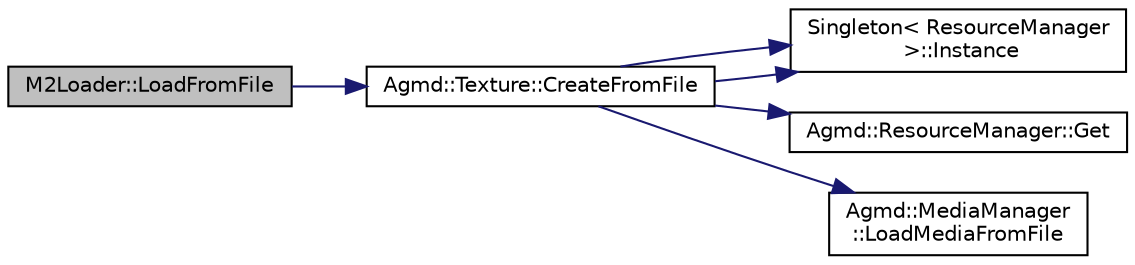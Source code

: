 digraph "M2Loader::LoadFromFile"
{
  edge [fontname="Helvetica",fontsize="10",labelfontname="Helvetica",labelfontsize="10"];
  node [fontname="Helvetica",fontsize="10",shape=record];
  rankdir="LR";
  Node1 [label="M2Loader::LoadFromFile",height=0.2,width=0.4,color="black", fillcolor="grey75", style="filled" fontcolor="black"];
  Node1 -> Node2 [color="midnightblue",fontsize="10",style="solid"];
  Node2 [label="Agmd::Texture::CreateFromFile",height=0.2,width=0.4,color="black", fillcolor="white", style="filled",URL="$class_agmd_1_1_texture.html#abeb5dabf5ef59f83c4c4adb8ef091d96"];
  Node2 -> Node3 [color="midnightblue",fontsize="10",style="solid"];
  Node3 [label="Singleton\< ResourceManager\l \>::Instance",height=0.2,width=0.4,color="black", fillcolor="white", style="filled",URL="$class_singleton.html#a131e87528259529400d58b6df5d9743c"];
  Node2 -> Node4 [color="midnightblue",fontsize="10",style="solid"];
  Node4 [label="Agmd::ResourceManager::Get",height=0.2,width=0.4,color="black", fillcolor="white", style="filled",URL="$class_agmd_1_1_resource_manager.html#a65c6954a3b27b8063db15a0e4a6e2961"];
  Node2 -> Node3 [color="midnightblue",fontsize="10",style="solid"];
  Node2 -> Node5 [color="midnightblue",fontsize="10",style="solid"];
  Node5 [label="Agmd::MediaManager\l::LoadMediaFromFile",height=0.2,width=0.4,color="black", fillcolor="white", style="filled",URL="$class_agmd_1_1_media_manager.html#ae4602b1d6e9800cf24b8338dbb6e50b8"];
}
